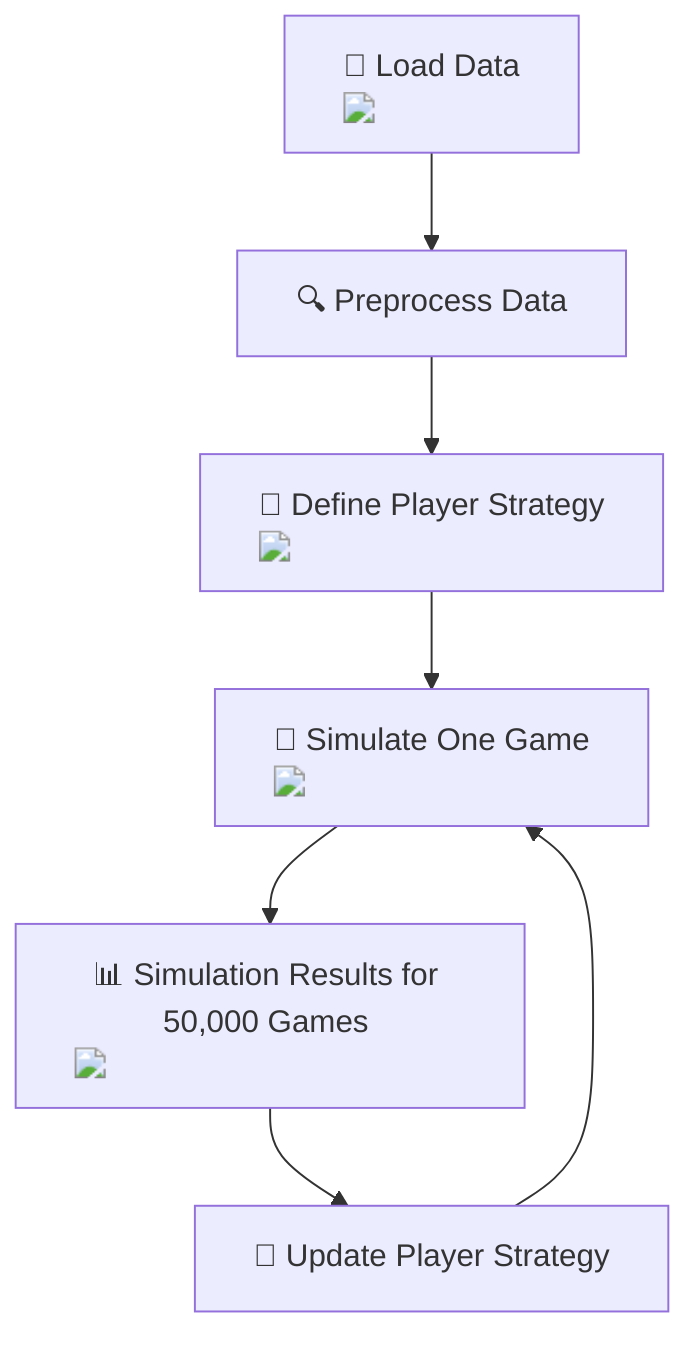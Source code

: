 flowchart TD
    A["📁 Load Data <img src='file.svg'/>"] --> B["🔍 Preprocess Data"]
    B --> C["🤖 Define Player Strategy <img src='brain.svg'/>"]
    C --> D["🎲 Simulate One Game <img src='scatter_plot_template.svg'/>"]
    D --> E["📊 Simulation Results for 50,000 Games <img src='barplot_template.svg'/>"]
    E --> F["📝 Update Player Strategy"]
    F --> D